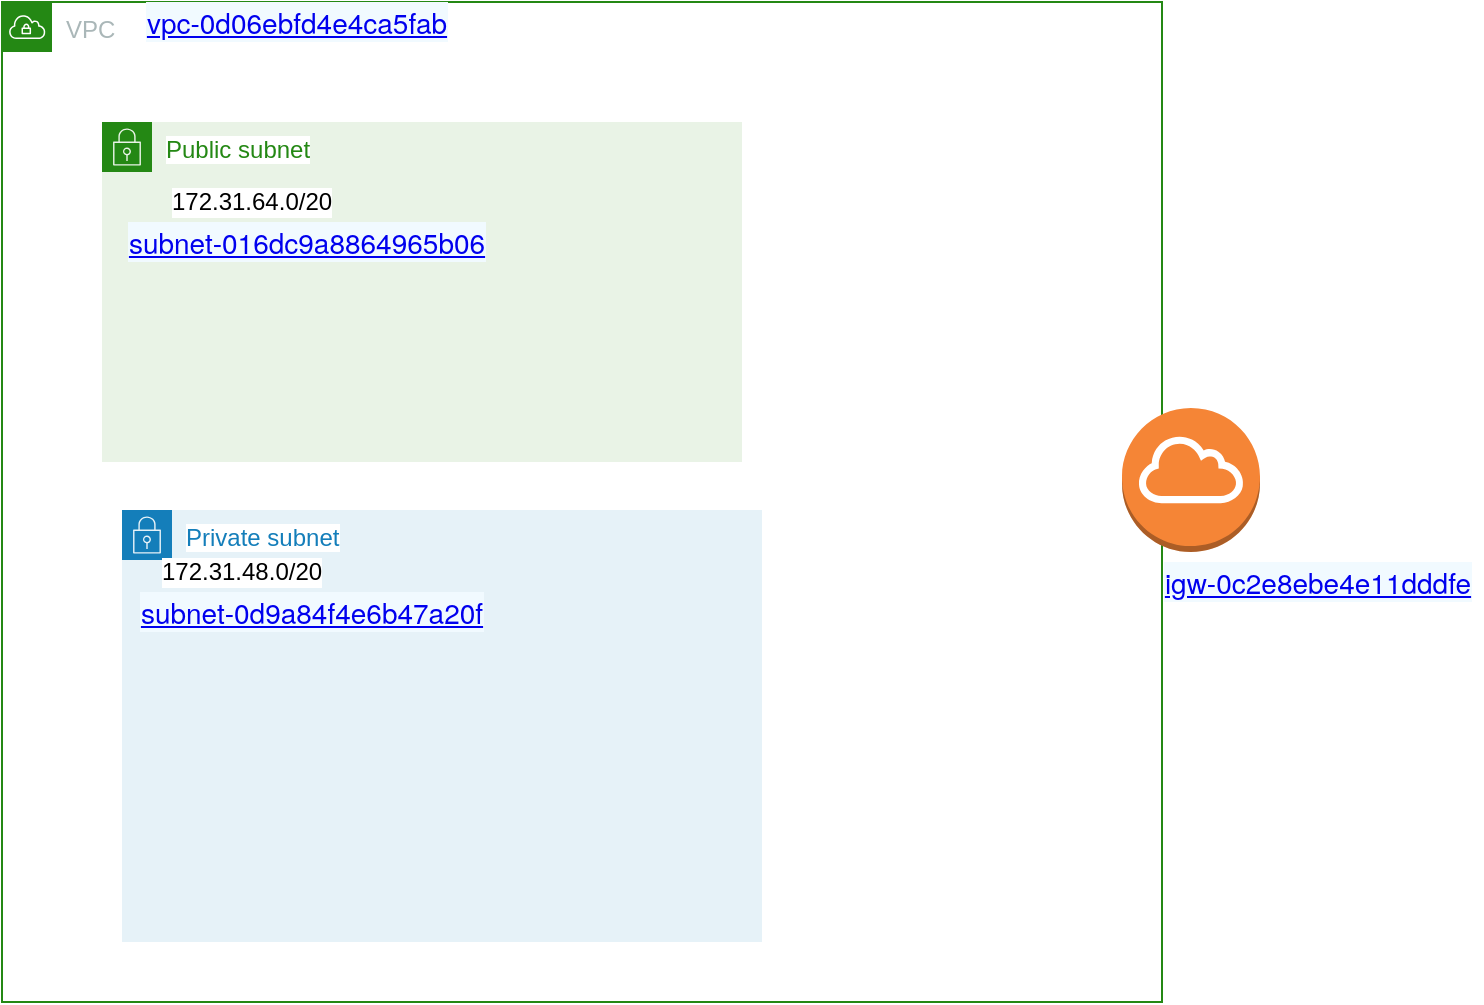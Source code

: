 <mxfile version="14.7.6" type="github">
  <diagram id="Ht1M8jgEwFfnCIfOTk4-" name="Page-1">
    <mxGraphModel dx="782" dy="436" grid="1" gridSize="10" guides="1" tooltips="1" connect="1" arrows="1" fold="1" page="1" pageScale="1" pageWidth="1169" pageHeight="827" math="0" shadow="0">
      <root>
        <mxCell id="0" />
        <mxCell id="1" parent="0" />
        <mxCell id="drdZa8tH5BkG_M7NMPW4-10" value="VPC" style="points=[[0,0],[0.25,0],[0.5,0],[0.75,0],[1,0],[1,0.25],[1,0.5],[1,0.75],[1,1],[0.75,1],[0.5,1],[0.25,1],[0,1],[0,0.75],[0,0.5],[0,0.25]];outlineConnect=0;gradientColor=none;html=1;whiteSpace=wrap;fontSize=12;fontStyle=0;shape=mxgraph.aws4.group;grIcon=mxgraph.aws4.group_vpc;strokeColor=#248814;fillColor=none;verticalAlign=top;align=left;spacingLeft=30;fontColor=#AAB7B8;dashed=0;labelBackgroundColor=#ffffff;" vertex="1" parent="1">
          <mxGeometry x="30" y="30" width="580" height="500" as="geometry" />
        </mxCell>
        <mxCell id="drdZa8tH5BkG_M7NMPW4-11" value="Public subnet" style="points=[[0,0],[0.25,0],[0.5,0],[0.75,0],[1,0],[1,0.25],[1,0.5],[1,0.75],[1,1],[0.75,1],[0.5,1],[0.25,1],[0,1],[0,0.75],[0,0.5],[0,0.25]];outlineConnect=0;gradientColor=none;html=1;whiteSpace=wrap;fontSize=12;fontStyle=0;shape=mxgraph.aws4.group;grIcon=mxgraph.aws4.group_security_group;grStroke=0;strokeColor=#248814;fillColor=#E9F3E6;verticalAlign=top;align=left;spacingLeft=30;fontColor=#248814;dashed=0;labelBackgroundColor=#ffffff;" vertex="1" parent="1">
          <mxGeometry x="80" y="90" width="320" height="170" as="geometry" />
        </mxCell>
        <mxCell id="drdZa8tH5BkG_M7NMPW4-14" value="Private subnet" style="points=[[0,0],[0.25,0],[0.5,0],[0.75,0],[1,0],[1,0.25],[1,0.5],[1,0.75],[1,1],[0.75,1],[0.5,1],[0.25,1],[0,1],[0,0.75],[0,0.5],[0,0.25]];outlineConnect=0;gradientColor=none;html=1;whiteSpace=wrap;fontSize=12;fontStyle=0;shape=mxgraph.aws4.group;grIcon=mxgraph.aws4.group_security_group;grStroke=0;strokeColor=#147EBA;fillColor=#E6F2F8;verticalAlign=top;align=left;spacingLeft=30;fontColor=#147EBA;dashed=0;labelBackgroundColor=#ffffff;" vertex="1" parent="1">
          <mxGeometry x="90" y="284" width="320" height="216" as="geometry" />
        </mxCell>
        <mxCell id="drdZa8tH5BkG_M7NMPW4-15" value="172.31.64.0/20" style="text;html=1;strokeColor=none;fillColor=none;align=center;verticalAlign=middle;whiteSpace=wrap;rounded=0;labelBackgroundColor=#ffffff;fontColor=none;" vertex="1" parent="1">
          <mxGeometry x="135" y="120" width="40" height="20" as="geometry" />
        </mxCell>
        <mxCell id="drdZa8tH5BkG_M7NMPW4-16" value="172.31.48.0/20" style="text;html=1;strokeColor=none;fillColor=none;align=center;verticalAlign=middle;whiteSpace=wrap;rounded=0;labelBackgroundColor=#ffffff;fontColor=none;" vertex="1" parent="1">
          <mxGeometry x="130" y="305" width="40" height="20" as="geometry" />
        </mxCell>
        <mxCell id="drdZa8tH5BkG_M7NMPW4-17" value="&lt;a href=&quot;https://console.amazonaws-us-gov.com/vpc/home?region=us-gov-west-1#VpcDetails:VpcId=vpc-0d06ebfd4e4ca5fab&quot; target=&quot;_top&quot; style=&quot;background-color: rgb(241 , 250 , 255) ; font-family: &amp;#34;amazon ember&amp;#34; , &amp;#34;helvetica neue&amp;#34; , &amp;#34;roboto&amp;#34; , &amp;#34;arial&amp;#34; , sans-serif ; font-size: 14px&quot;&gt;vpc-0d06ebfd4e4ca5fab&lt;/a&gt;" style="text;html=1;strokeColor=none;fillColor=none;align=center;verticalAlign=middle;whiteSpace=wrap;rounded=0;labelBackgroundColor=#ffffff;fontColor=none;" vertex="1" parent="1">
          <mxGeometry x="90" y="30" width="175" height="20" as="geometry" />
        </mxCell>
        <mxCell id="drdZa8tH5BkG_M7NMPW4-18" value="&lt;a href=&quot;https://console.amazonaws-us-gov.com/vpc/home?region=us-gov-west-1#SubnetDetails:subnetId=subnet-016dc9a8864965b06&quot; target=&quot;_top&quot; style=&quot;background-color: rgb(241 , 250 , 255) ; font-family: &amp;#34;amazon ember&amp;#34; , &amp;#34;helvetica neue&amp;#34; , &amp;#34;roboto&amp;#34; , &amp;#34;arial&amp;#34; , sans-serif ; font-size: 14px&quot;&gt;subnet-016dc9a8864965b06&lt;/a&gt;" style="text;html=1;strokeColor=none;fillColor=none;align=center;verticalAlign=middle;whiteSpace=wrap;rounded=0;labelBackgroundColor=#ffffff;fontColor=none;" vertex="1" parent="1">
          <mxGeometry x="90" y="140" width="185" height="20" as="geometry" />
        </mxCell>
        <mxCell id="drdZa8tH5BkG_M7NMPW4-19" value="&lt;a href=&quot;https://console.amazonaws-us-gov.com/vpc/home?region=us-gov-west-1#SubnetDetails:subnetId=subnet-0d9a84f4e6b47a20f&quot; target=&quot;_top&quot; style=&quot;background-color: rgb(241 , 250 , 255) ; font-family: &amp;#34;amazon ember&amp;#34; , &amp;#34;helvetica neue&amp;#34; , &amp;#34;roboto&amp;#34; , &amp;#34;arial&amp;#34; , sans-serif ; font-size: 14px&quot;&gt;subnet-0d9a84f4e6b47a20f&lt;/a&gt;" style="text;html=1;strokeColor=none;fillColor=none;align=center;verticalAlign=middle;whiteSpace=wrap;rounded=0;labelBackgroundColor=#ffffff;fontColor=none;" vertex="1" parent="1">
          <mxGeometry x="90" y="325" width="190" height="20" as="geometry" />
        </mxCell>
        <mxCell id="drdZa8tH5BkG_M7NMPW4-20" value="" style="outlineConnect=0;dashed=0;verticalLabelPosition=bottom;verticalAlign=top;align=center;html=1;shape=mxgraph.aws3.internet_gateway;fillColor=#F58536;gradientColor=none;labelBackgroundColor=#ffffff;fontColor=none;" vertex="1" parent="1">
          <mxGeometry x="590" y="233" width="69" height="72" as="geometry" />
        </mxCell>
        <mxCell id="drdZa8tH5BkG_M7NMPW4-21" value="&lt;a href=&quot;https://console.amazonaws-us-gov.com/vpc/home?region=us-gov-west-1#InternetGateway:internetGatewayId=igw-0c2e8ebe4e11dddfe&quot; target=&quot;_top&quot; style=&quot;background-color: rgb(241 , 250 , 255) ; font-family: &amp;#34;amazon ember&amp;#34; , &amp;#34;helvetica neue&amp;#34; , &amp;#34;roboto&amp;#34; , &amp;#34;arial&amp;#34; , sans-serif ; font-size: 14px&quot;&gt;igw-0c2e8ebe4e11dddfe&lt;/a&gt;" style="text;html=1;strokeColor=none;fillColor=none;align=center;verticalAlign=middle;whiteSpace=wrap;rounded=0;labelBackgroundColor=#ffffff;fontColor=none;" vertex="1" parent="1">
          <mxGeometry x="604.5" y="310" width="165.5" height="20" as="geometry" />
        </mxCell>
      </root>
    </mxGraphModel>
  </diagram>
</mxfile>
